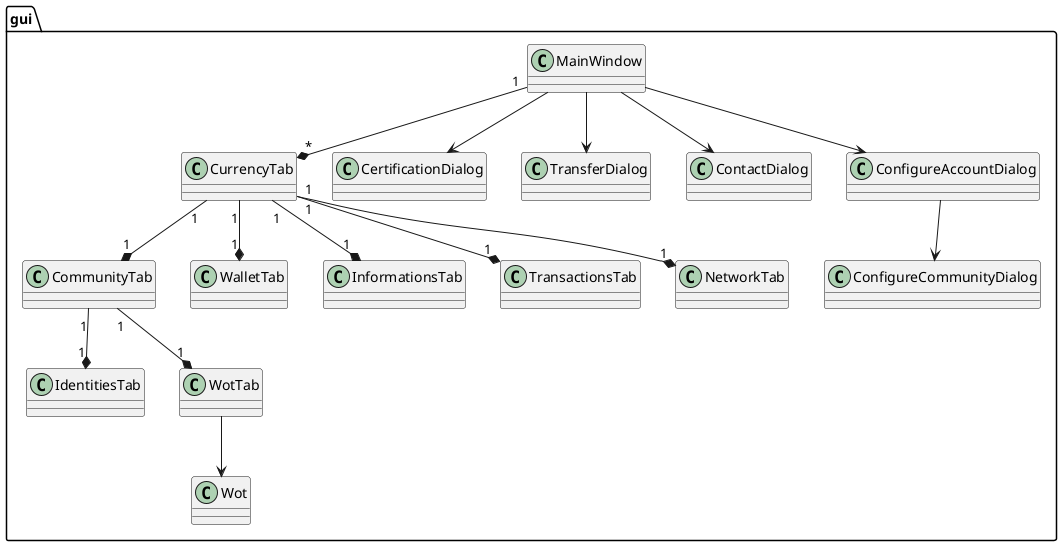 @startuml


package gui {
		class MainWindow {
		}
		MainWindow "1" --* "*" CurrencyTab

		class CurrencyTab {
		}
		CurrencyTab "1" --* "1" CommunityTab
		CurrencyTab "1" --* "1" WalletTab
		CurrencyTab "1" --* "1" InformationsTab
		CurrencyTab "1" --* "1" TransactionsTab

		class CommunityTab {
		}

		CommunityTab "1" --* "1" IdentitiesTab
		CommunityTab "1" --* "1" WotTab

		class WalletTab {
		}

		class InformationsTab {
		}

		class TransactionsTab {
		}

		class NetworkTab {
		}

		CurrencyTab "1" --* "1" NetworkTab

		class IdentitiesTab {
		}

		class WotTab {
		}
		class CertificationDialog
		class TransferDialog
		class ContactDialog
		class ConfigureAccountDialog
		class ConfigureCommunityDialog

	MainWindow --> CertificationDialog
	MainWindow --> TransferDialog
	MainWindow --> ContactDialog
	MainWindow --> ConfigureAccountDialog
	ConfigureAccountDialog --> ConfigureCommunityDialog

		class Wot
		WotTab --> Wot
}
@enduml